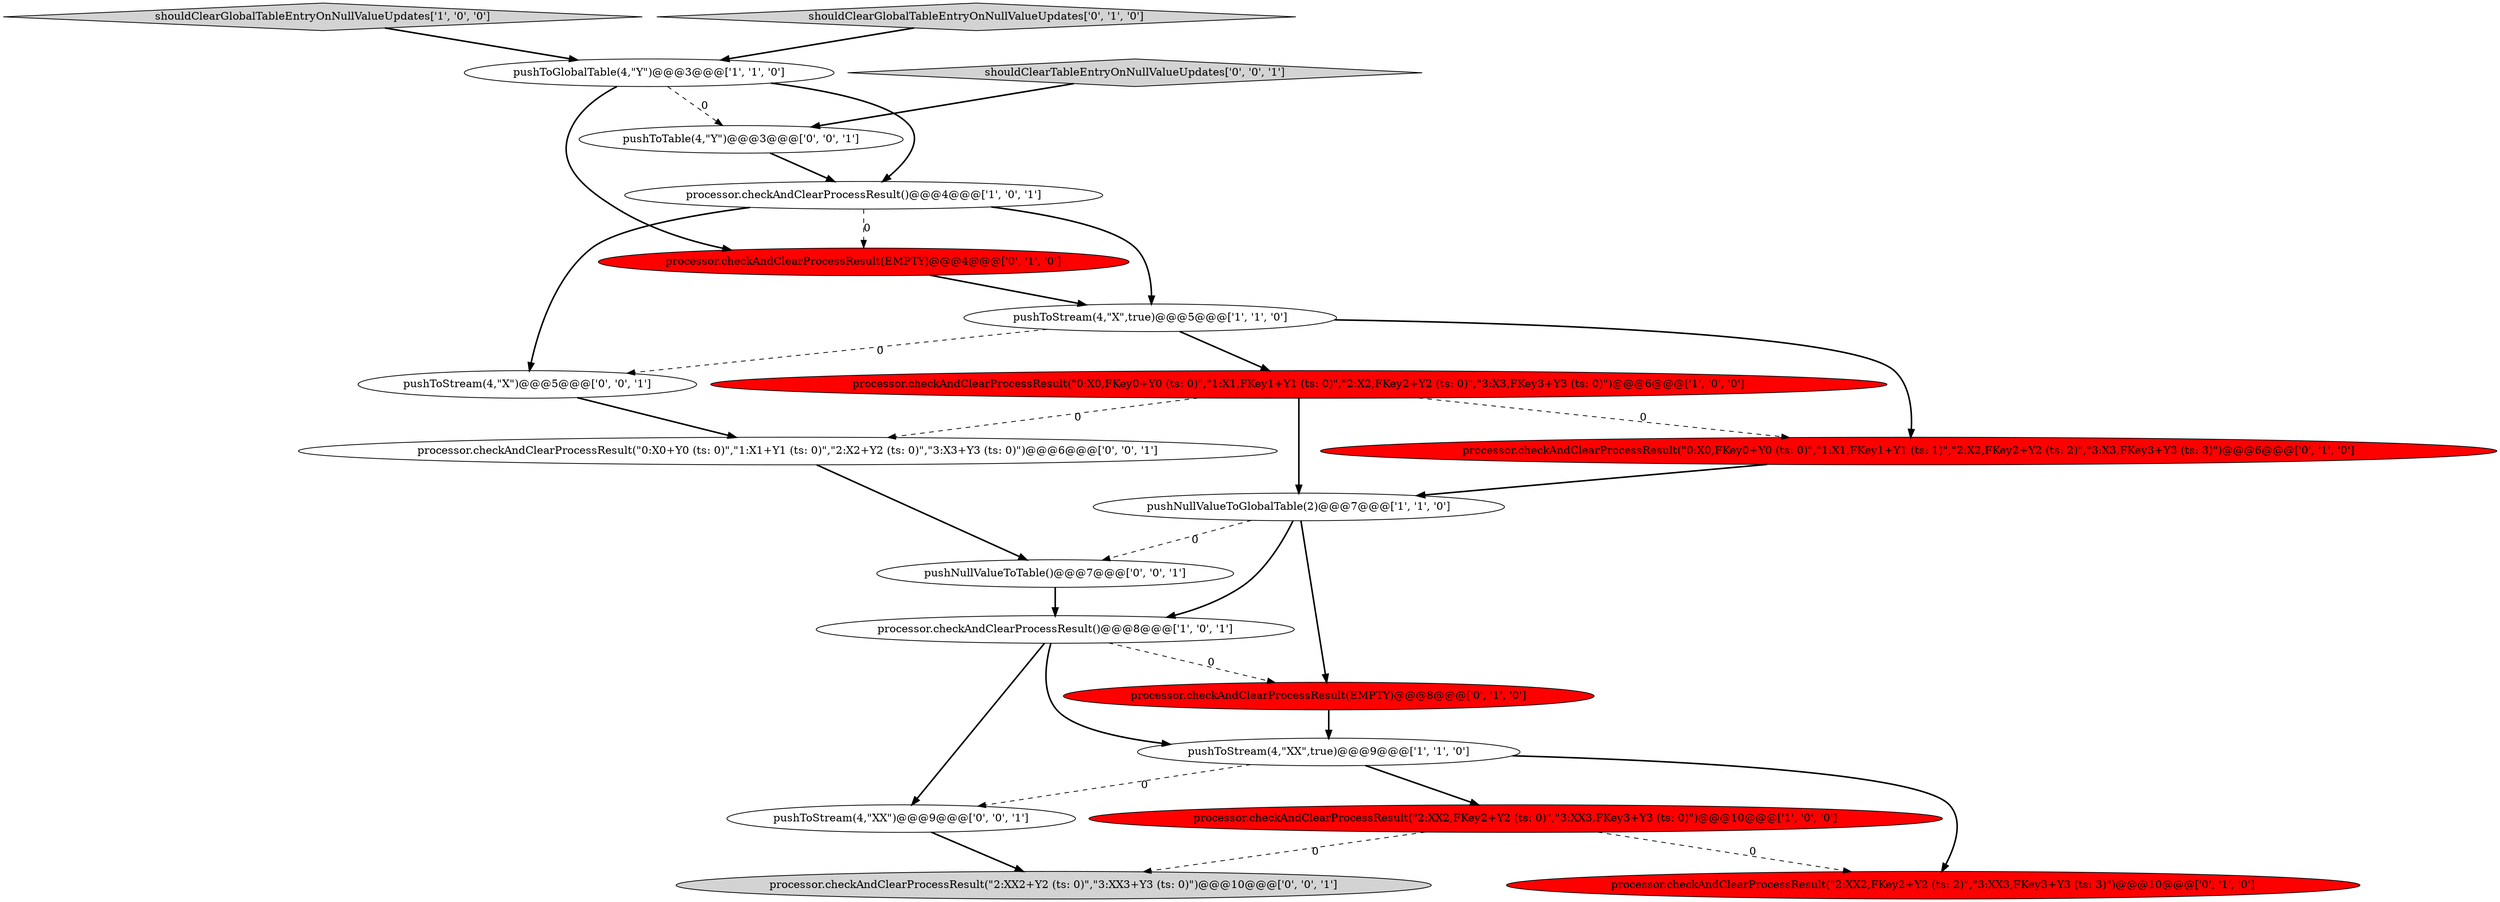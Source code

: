 digraph {
0 [style = filled, label = "processor.checkAndClearProcessResult()@@@8@@@['1', '0', '1']", fillcolor = white, shape = ellipse image = "AAA0AAABBB1BBB"];
3 [style = filled, label = "pushNullValueToGlobalTable(2)@@@7@@@['1', '1', '0']", fillcolor = white, shape = ellipse image = "AAA0AAABBB1BBB"];
2 [style = filled, label = "pushToStream(4,\"XX\",true)@@@9@@@['1', '1', '0']", fillcolor = white, shape = ellipse image = "AAA0AAABBB1BBB"];
17 [style = filled, label = "pushToStream(4,\"XX\")@@@9@@@['0', '0', '1']", fillcolor = white, shape = ellipse image = "AAA0AAABBB3BBB"];
10 [style = filled, label = "processor.checkAndClearProcessResult(\"0:X0,FKey0+Y0 (ts: 0)\",\"1:X1,FKey1+Y1 (ts: 1)\",\"2:X2,FKey2+Y2 (ts: 2)\",\"3:X3,FKey3+Y3 (ts: 3)\")@@@6@@@['0', '1', '0']", fillcolor = red, shape = ellipse image = "AAA1AAABBB2BBB"];
1 [style = filled, label = "processor.checkAndClearProcessResult(\"0:X0,FKey0+Y0 (ts: 0)\",\"1:X1,FKey1+Y1 (ts: 0)\",\"2:X2,FKey2+Y2 (ts: 0)\",\"3:X3,FKey3+Y3 (ts: 0)\")@@@6@@@['1', '0', '0']", fillcolor = red, shape = ellipse image = "AAA1AAABBB1BBB"];
20 [style = filled, label = "processor.checkAndClearProcessResult(\"2:XX2+Y2 (ts: 0)\",\"3:XX3+Y3 (ts: 0)\")@@@10@@@['0', '0', '1']", fillcolor = lightgray, shape = ellipse image = "AAA0AAABBB3BBB"];
19 [style = filled, label = "shouldClearTableEntryOnNullValueUpdates['0', '0', '1']", fillcolor = lightgray, shape = diamond image = "AAA0AAABBB3BBB"];
6 [style = filled, label = "shouldClearGlobalTableEntryOnNullValueUpdates['1', '0', '0']", fillcolor = lightgray, shape = diamond image = "AAA0AAABBB1BBB"];
5 [style = filled, label = "pushToGlobalTable(4,\"Y\")@@@3@@@['1', '1', '0']", fillcolor = white, shape = ellipse image = "AAA0AAABBB1BBB"];
9 [style = filled, label = "shouldClearGlobalTableEntryOnNullValueUpdates['0', '1', '0']", fillcolor = lightgray, shape = diamond image = "AAA0AAABBB2BBB"];
14 [style = filled, label = "processor.checkAndClearProcessResult(\"0:X0+Y0 (ts: 0)\",\"1:X1+Y1 (ts: 0)\",\"2:X2+Y2 (ts: 0)\",\"3:X3+Y3 (ts: 0)\")@@@6@@@['0', '0', '1']", fillcolor = white, shape = ellipse image = "AAA0AAABBB3BBB"];
16 [style = filled, label = "pushToTable(4,\"Y\")@@@3@@@['0', '0', '1']", fillcolor = white, shape = ellipse image = "AAA0AAABBB3BBB"];
15 [style = filled, label = "pushToStream(4,\"X\")@@@5@@@['0', '0', '1']", fillcolor = white, shape = ellipse image = "AAA0AAABBB3BBB"];
18 [style = filled, label = "pushNullValueToTable()@@@7@@@['0', '0', '1']", fillcolor = white, shape = ellipse image = "AAA0AAABBB3BBB"];
7 [style = filled, label = "processor.checkAndClearProcessResult()@@@4@@@['1', '0', '1']", fillcolor = white, shape = ellipse image = "AAA0AAABBB1BBB"];
11 [style = filled, label = "processor.checkAndClearProcessResult(EMPTY)@@@4@@@['0', '1', '0']", fillcolor = red, shape = ellipse image = "AAA1AAABBB2BBB"];
13 [style = filled, label = "processor.checkAndClearProcessResult(\"2:XX2,FKey2+Y2 (ts: 2)\",\"3:XX3,FKey3+Y3 (ts: 3)\")@@@10@@@['0', '1', '0']", fillcolor = red, shape = ellipse image = "AAA1AAABBB2BBB"];
4 [style = filled, label = "processor.checkAndClearProcessResult(\"2:XX2,FKey2+Y2 (ts: 0)\",\"3:XX3,FKey3+Y3 (ts: 0)\")@@@10@@@['1', '0', '0']", fillcolor = red, shape = ellipse image = "AAA1AAABBB1BBB"];
12 [style = filled, label = "processor.checkAndClearProcessResult(EMPTY)@@@8@@@['0', '1', '0']", fillcolor = red, shape = ellipse image = "AAA1AAABBB2BBB"];
8 [style = filled, label = "pushToStream(4,\"X\",true)@@@5@@@['1', '1', '0']", fillcolor = white, shape = ellipse image = "AAA0AAABBB1BBB"];
8->10 [style = bold, label=""];
15->14 [style = bold, label=""];
1->14 [style = dashed, label="0"];
0->17 [style = bold, label=""];
3->18 [style = dashed, label="0"];
8->15 [style = dashed, label="0"];
0->2 [style = bold, label=""];
16->7 [style = bold, label=""];
1->3 [style = bold, label=""];
7->11 [style = dashed, label="0"];
10->3 [style = bold, label=""];
1->10 [style = dashed, label="0"];
3->12 [style = bold, label=""];
0->12 [style = dashed, label="0"];
7->8 [style = bold, label=""];
2->17 [style = dashed, label="0"];
2->4 [style = bold, label=""];
3->0 [style = bold, label=""];
19->16 [style = bold, label=""];
2->13 [style = bold, label=""];
5->16 [style = dashed, label="0"];
8->1 [style = bold, label=""];
6->5 [style = bold, label=""];
12->2 [style = bold, label=""];
4->20 [style = dashed, label="0"];
9->5 [style = bold, label=""];
5->7 [style = bold, label=""];
11->8 [style = bold, label=""];
7->15 [style = bold, label=""];
14->18 [style = bold, label=""];
5->11 [style = bold, label=""];
4->13 [style = dashed, label="0"];
18->0 [style = bold, label=""];
17->20 [style = bold, label=""];
}
